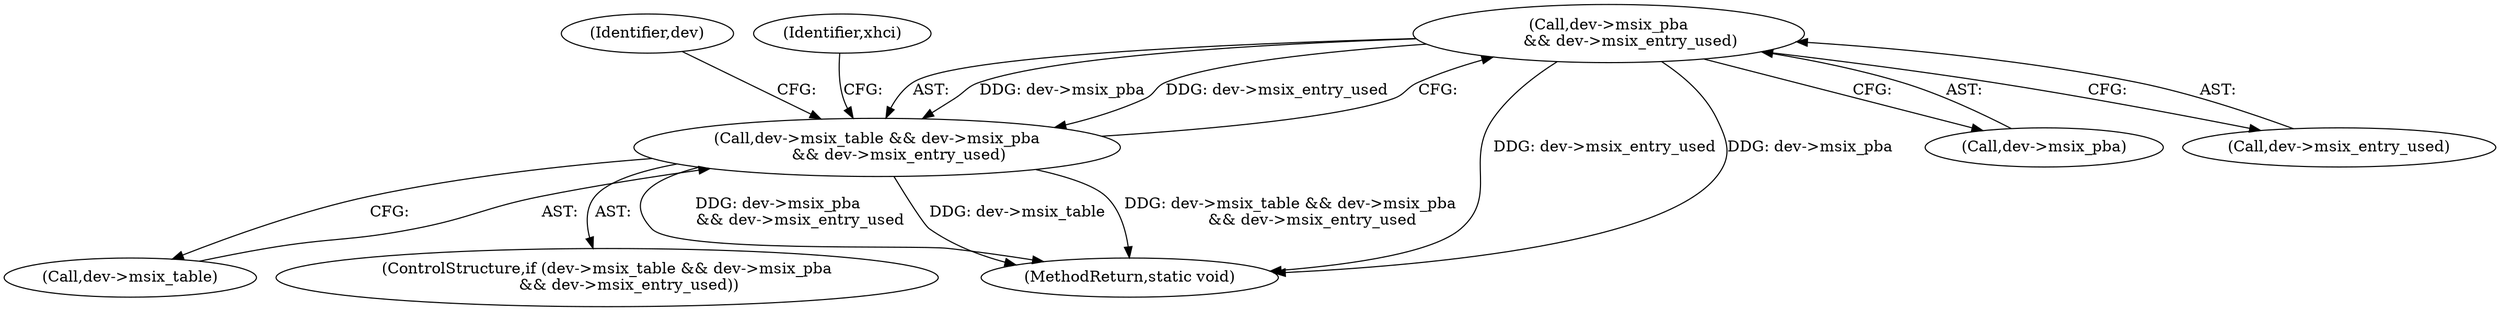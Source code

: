 digraph "0_qemu_b53dd4495ced2432a0b652ea895e651d07336f7e@pointer" {
"1000217" [label="(Call,dev->msix_pba\n         && dev->msix_entry_used)"];
"1000213" [label="(Call,dev->msix_table && dev->msix_pba\n         && dev->msix_entry_used)"];
"1000214" [label="(Call,dev->msix_table)"];
"1000218" [label="(Call,dev->msix_pba)"];
"1000226" [label="(Identifier,dev)"];
"1000217" [label="(Call,dev->msix_pba\n         && dev->msix_entry_used)"];
"1000212" [label="(ControlStructure,if (dev->msix_table && dev->msix_pba\n         && dev->msix_entry_used))"];
"1000238" [label="(Identifier,xhci)"];
"1000213" [label="(Call,dev->msix_table && dev->msix_pba\n         && dev->msix_entry_used)"];
"1000221" [label="(Call,dev->msix_entry_used)"];
"1000245" [label="(MethodReturn,static void)"];
"1000217" -> "1000213"  [label="AST: "];
"1000217" -> "1000218"  [label="CFG: "];
"1000217" -> "1000221"  [label="CFG: "];
"1000218" -> "1000217"  [label="AST: "];
"1000221" -> "1000217"  [label="AST: "];
"1000213" -> "1000217"  [label="CFG: "];
"1000217" -> "1000245"  [label="DDG: dev->msix_entry_used"];
"1000217" -> "1000245"  [label="DDG: dev->msix_pba"];
"1000217" -> "1000213"  [label="DDG: dev->msix_pba"];
"1000217" -> "1000213"  [label="DDG: dev->msix_entry_used"];
"1000213" -> "1000212"  [label="AST: "];
"1000213" -> "1000214"  [label="CFG: "];
"1000214" -> "1000213"  [label="AST: "];
"1000226" -> "1000213"  [label="CFG: "];
"1000238" -> "1000213"  [label="CFG: "];
"1000213" -> "1000245"  [label="DDG: dev->msix_pba\n         && dev->msix_entry_used"];
"1000213" -> "1000245"  [label="DDG: dev->msix_table"];
"1000213" -> "1000245"  [label="DDG: dev->msix_table && dev->msix_pba\n         && dev->msix_entry_used"];
}
